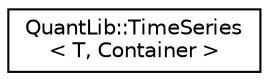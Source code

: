 digraph "Graphical Class Hierarchy"
{
  edge [fontname="Helvetica",fontsize="10",labelfontname="Helvetica",labelfontsize="10"];
  node [fontname="Helvetica",fontsize="10",shape=record];
  rankdir="LR";
  Node0 [label="QuantLib::TimeSeries\l\< T, Container \>",height=0.2,width=0.4,color="black", fillcolor="white", style="filled",URL="$class_quant_lib_1_1_time_series.html"];
}
